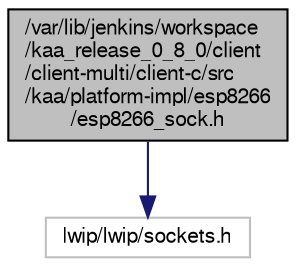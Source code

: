 digraph "/var/lib/jenkins/workspace/kaa_release_0_8_0/client/client-multi/client-c/src/kaa/platform-impl/esp8266/esp8266_sock.h"
{
  bgcolor="transparent";
  edge [fontname="FreeSans",fontsize="10",labelfontname="FreeSans",labelfontsize="10"];
  node [fontname="FreeSans",fontsize="10",shape=record];
  Node1 [label="/var/lib/jenkins/workspace\l/kaa_release_0_8_0/client\l/client-multi/client-c/src\l/kaa/platform-impl/esp8266\l/esp8266_sock.h",height=0.2,width=0.4,color="black", fillcolor="grey75", style="filled" fontcolor="black"];
  Node1 -> Node2 [color="midnightblue",fontsize="10",style="solid",fontname="FreeSans"];
  Node2 [label="lwip/lwip/sockets.h",height=0.2,width=0.4,color="grey75"];
}

